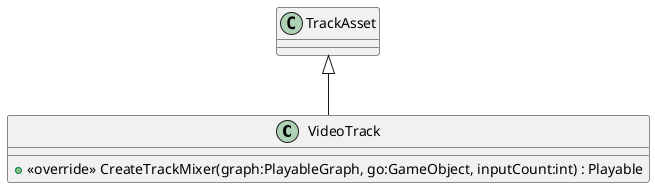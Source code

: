 @startuml
class VideoTrack {
    + <<override>> CreateTrackMixer(graph:PlayableGraph, go:GameObject, inputCount:int) : Playable
}
TrackAsset <|-- VideoTrack
@enduml
